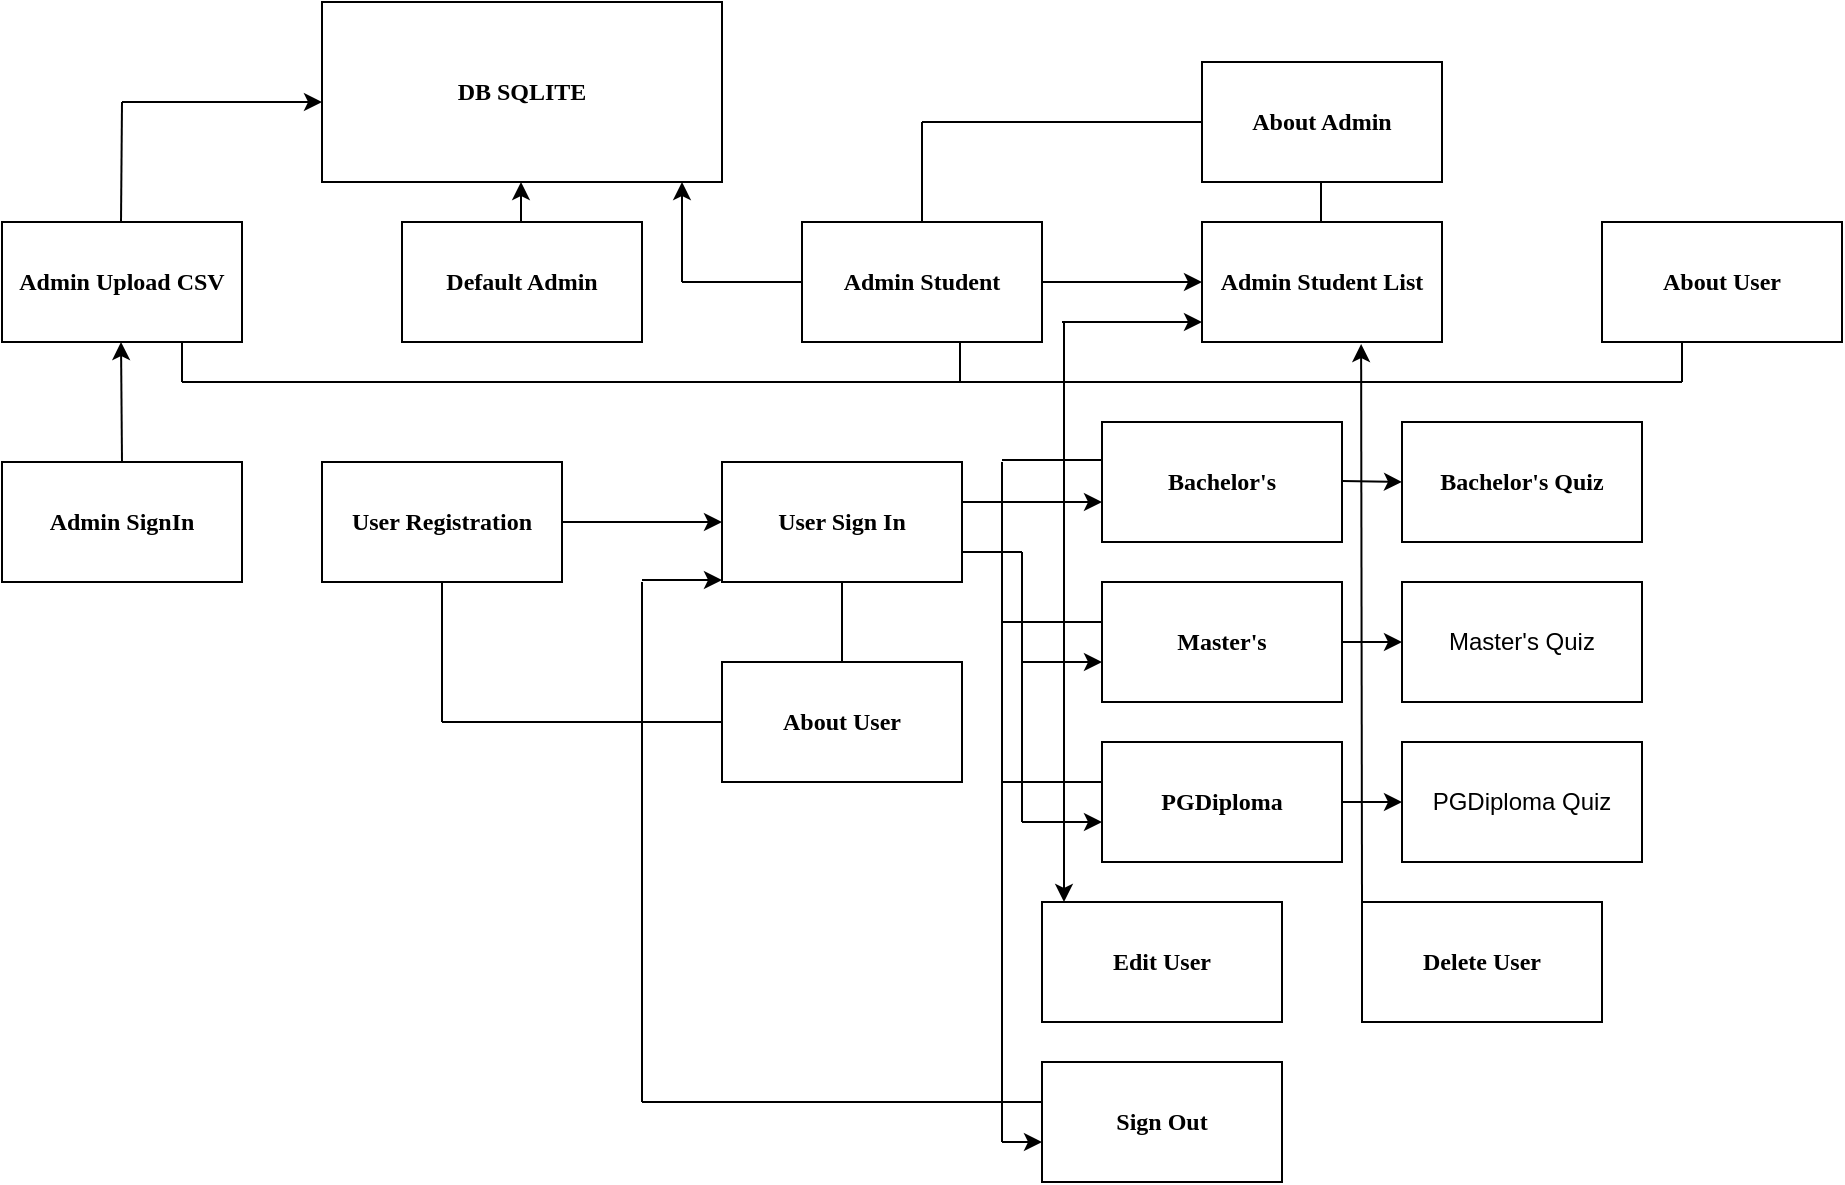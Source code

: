 <mxfile version="24.2.1" type="github">
  <diagram name="Page-1" id="_WHE07SAWM-UD9e7mWyt">
    <mxGraphModel dx="1050" dy="557" grid="1" gridSize="10" guides="1" tooltips="1" connect="1" arrows="1" fold="1" page="1" pageScale="1" pageWidth="850" pageHeight="1100" math="0" shadow="0">
      <root>
        <mxCell id="0" />
        <mxCell id="1" parent="0" />
        <mxCell id="sb6TI0KvWBGxcupaylAa-1" value="&lt;span&gt;&lt;font&gt;Admin Upload CSV&lt;/font&gt;&lt;/span&gt;" style="rounded=0;whiteSpace=wrap;html=1;fontStyle=1;fontFamily=Times New Roman;" vertex="1" parent="1">
          <mxGeometry x="40" y="140" width="120" height="60" as="geometry" />
        </mxCell>
        <mxCell id="sb6TI0KvWBGxcupaylAa-2" value="&lt;span&gt;&lt;font&gt;About Admin&lt;/font&gt;&lt;/span&gt;" style="rounded=0;whiteSpace=wrap;html=1;fontStyle=1;fontFamily=Times New Roman;" vertex="1" parent="1">
          <mxGeometry x="640" y="60" width="120" height="60" as="geometry" />
        </mxCell>
        <mxCell id="sb6TI0KvWBGxcupaylAa-3" value="&lt;span&gt;DB SQLITE&lt;/span&gt;" style="rounded=0;whiteSpace=wrap;html=1;fontFamily=Times New Roman;fontStyle=1" vertex="1" parent="1">
          <mxGeometry x="200" y="30" width="200" height="90" as="geometry" />
        </mxCell>
        <mxCell id="sb6TI0KvWBGxcupaylAa-4" value="&lt;font&gt;Admin Student&lt;/font&gt;" style="rounded=0;whiteSpace=wrap;html=1;fontStyle=1;fontFamily=Times New Roman;" vertex="1" parent="1">
          <mxGeometry x="440" y="140" width="120" height="60" as="geometry" />
        </mxCell>
        <mxCell id="sb6TI0KvWBGxcupaylAa-5" value="&lt;font&gt;Admin Student List&lt;/font&gt;" style="rounded=0;whiteSpace=wrap;html=1;fontStyle=1;fontFamily=Times New Roman;" vertex="1" parent="1">
          <mxGeometry x="640" y="140" width="120" height="60" as="geometry" />
        </mxCell>
        <mxCell id="sb6TI0KvWBGxcupaylAa-6" value="&lt;span&gt;&lt;font&gt;About User&lt;/font&gt;&lt;/span&gt;" style="rounded=0;whiteSpace=wrap;html=1;fontStyle=1;fontFamily=Times New Roman;" vertex="1" parent="1">
          <mxGeometry x="840" y="140" width="120" height="60" as="geometry" />
        </mxCell>
        <mxCell id="sb6TI0KvWBGxcupaylAa-7" value="Default Admin" style="rounded=0;whiteSpace=wrap;html=1;fontFamily=Times New Roman;fontStyle=1" vertex="1" parent="1">
          <mxGeometry x="240" y="140" width="120" height="60" as="geometry" />
        </mxCell>
        <mxCell id="sb6TI0KvWBGxcupaylAa-8" value="&lt;font&gt;&lt;span&gt;Admin SignIn&lt;/span&gt;&lt;/font&gt;" style="rounded=0;whiteSpace=wrap;html=1;fontStyle=1;fontFamily=Times New Roman;" vertex="1" parent="1">
          <mxGeometry x="40" y="260" width="120" height="60" as="geometry" />
        </mxCell>
        <mxCell id="sb6TI0KvWBGxcupaylAa-9" value="User Registration" style="rounded=0;whiteSpace=wrap;html=1;fontStyle=1;fontFamily=Times New Roman;" vertex="1" parent="1">
          <mxGeometry x="200" y="260" width="120" height="60" as="geometry" />
        </mxCell>
        <mxCell id="sb6TI0KvWBGxcupaylAa-11" value="&lt;span&gt;User Sign In&lt;/span&gt;" style="rounded=0;whiteSpace=wrap;html=1;fontFamily=Times New Roman;fontStyle=1" vertex="1" parent="1">
          <mxGeometry x="400" y="260" width="120" height="60" as="geometry" />
        </mxCell>
        <mxCell id="sb6TI0KvWBGxcupaylAa-12" value="&lt;font&gt;&lt;span&gt;About User&lt;/span&gt;&lt;/font&gt;" style="rounded=0;whiteSpace=wrap;html=1;fontFamily=Times New Roman;fontStyle=1" vertex="1" parent="1">
          <mxGeometry x="400" y="360" width="120" height="60" as="geometry" />
        </mxCell>
        <mxCell id="sb6TI0KvWBGxcupaylAa-16" value="" style="endArrow=none;html=1;rounded=0;fontStyle=1;fontFamily=Times New Roman;" edge="1" parent="1">
          <mxGeometry width="50" height="50" relative="1" as="geometry">
            <mxPoint x="99.5" y="140" as="sourcePoint" />
            <mxPoint x="100" y="80" as="targetPoint" />
          </mxGeometry>
        </mxCell>
        <mxCell id="sb6TI0KvWBGxcupaylAa-17" value="" style="endArrow=classic;html=1;rounded=0;fontStyle=1;fontFamily=Times New Roman;" edge="1" parent="1">
          <mxGeometry width="50" height="50" relative="1" as="geometry">
            <mxPoint x="100" y="80" as="sourcePoint" />
            <mxPoint x="200" y="80" as="targetPoint" />
          </mxGeometry>
        </mxCell>
        <mxCell id="sb6TI0KvWBGxcupaylAa-18" value="" style="endArrow=classic;html=1;rounded=0;fontStyle=1;fontFamily=Times New Roman;" edge="1" parent="1">
          <mxGeometry width="50" height="50" relative="1" as="geometry">
            <mxPoint x="299.5" y="140" as="sourcePoint" />
            <mxPoint x="299.5" y="120" as="targetPoint" />
          </mxGeometry>
        </mxCell>
        <mxCell id="sb6TI0KvWBGxcupaylAa-19" value="" style="endArrow=classic;html=1;rounded=0;exitX=0.5;exitY=0;exitDx=0;exitDy=0;fontStyle=1;fontFamily=Times New Roman;" edge="1" parent="1" source="sb6TI0KvWBGxcupaylAa-8">
          <mxGeometry width="50" height="50" relative="1" as="geometry">
            <mxPoint x="99.5" y="250" as="sourcePoint" />
            <mxPoint x="99.5" y="200" as="targetPoint" />
          </mxGeometry>
        </mxCell>
        <mxCell id="sb6TI0KvWBGxcupaylAa-20" value="" style="endArrow=classic;html=1;rounded=0;exitX=1;exitY=0.5;exitDx=0;exitDy=0;entryX=0;entryY=0.5;entryDx=0;entryDy=0;fontStyle=1;fontFamily=Times New Roman;" edge="1" parent="1" source="sb6TI0KvWBGxcupaylAa-9" target="sb6TI0KvWBGxcupaylAa-11">
          <mxGeometry width="50" height="50" relative="1" as="geometry">
            <mxPoint x="400" y="320" as="sourcePoint" />
            <mxPoint x="450" y="270" as="targetPoint" />
          </mxGeometry>
        </mxCell>
        <mxCell id="sb6TI0KvWBGxcupaylAa-21" value="" style="endArrow=none;html=1;rounded=0;exitX=0.5;exitY=1;exitDx=0;exitDy=0;fontStyle=1;fontFamily=Times New Roman;" edge="1" parent="1" source="sb6TI0KvWBGxcupaylAa-9">
          <mxGeometry width="50" height="50" relative="1" as="geometry">
            <mxPoint x="340" y="380" as="sourcePoint" />
            <mxPoint x="260" y="390" as="targetPoint" />
          </mxGeometry>
        </mxCell>
        <mxCell id="sb6TI0KvWBGxcupaylAa-22" value="" style="endArrow=none;html=1;rounded=0;entryX=0;entryY=0.5;entryDx=0;entryDy=0;fontStyle=1;fontFamily=Times New Roman;" edge="1" parent="1" target="sb6TI0KvWBGxcupaylAa-12">
          <mxGeometry width="50" height="50" relative="1" as="geometry">
            <mxPoint x="260" y="390" as="sourcePoint" />
            <mxPoint x="340" y="410" as="targetPoint" />
          </mxGeometry>
        </mxCell>
        <mxCell id="sb6TI0KvWBGxcupaylAa-23" value="" style="endArrow=none;html=1;rounded=0;exitX=0.5;exitY=0;exitDx=0;exitDy=0;entryX=0.5;entryY=1;entryDx=0;entryDy=0;fontStyle=1;fontFamily=Times New Roman;" edge="1" parent="1" source="sb6TI0KvWBGxcupaylAa-12" target="sb6TI0KvWBGxcupaylAa-11">
          <mxGeometry width="50" height="50" relative="1" as="geometry">
            <mxPoint x="470" y="360" as="sourcePoint" />
            <mxPoint x="520" y="310" as="targetPoint" />
          </mxGeometry>
        </mxCell>
        <mxCell id="sb6TI0KvWBGxcupaylAa-25" value="" style="endArrow=none;html=1;rounded=0;fontStyle=1;fontFamily=Times New Roman;" edge="1" parent="1">
          <mxGeometry width="50" height="50" relative="1" as="geometry">
            <mxPoint x="380" y="170" as="sourcePoint" />
            <mxPoint x="440" y="170" as="targetPoint" />
          </mxGeometry>
        </mxCell>
        <mxCell id="sb6TI0KvWBGxcupaylAa-26" value="" style="endArrow=classic;html=1;rounded=0;fontStyle=1;fontFamily=Times New Roman;" edge="1" parent="1">
          <mxGeometry width="50" height="50" relative="1" as="geometry">
            <mxPoint x="380" y="170" as="sourcePoint" />
            <mxPoint x="380" y="120" as="targetPoint" />
          </mxGeometry>
        </mxCell>
        <mxCell id="sb6TI0KvWBGxcupaylAa-27" value="" style="endArrow=none;html=1;rounded=0;fontStyle=1;fontFamily=Times New Roman;" edge="1" parent="1">
          <mxGeometry width="50" height="50" relative="1" as="geometry">
            <mxPoint x="500" y="140" as="sourcePoint" />
            <mxPoint x="500" y="90" as="targetPoint" />
          </mxGeometry>
        </mxCell>
        <mxCell id="sb6TI0KvWBGxcupaylAa-28" value="" style="endArrow=none;html=1;rounded=0;fontStyle=1;fontFamily=Times New Roman;" edge="1" parent="1">
          <mxGeometry width="50" height="50" relative="1" as="geometry">
            <mxPoint x="500" y="90" as="sourcePoint" />
            <mxPoint x="640" y="90" as="targetPoint" />
          </mxGeometry>
        </mxCell>
        <mxCell id="sb6TI0KvWBGxcupaylAa-29" value="" style="endArrow=none;html=1;rounded=0;fontStyle=1;fontFamily=Times New Roman;" edge="1" parent="1">
          <mxGeometry width="50" height="50" relative="1" as="geometry">
            <mxPoint x="699.5" y="140" as="sourcePoint" />
            <mxPoint x="699.5" y="120" as="targetPoint" />
          </mxGeometry>
        </mxCell>
        <mxCell id="sb6TI0KvWBGxcupaylAa-31" value="" style="endArrow=classic;html=1;rounded=0;exitX=1;exitY=0.5;exitDx=0;exitDy=0;entryX=0;entryY=0.5;entryDx=0;entryDy=0;fontStyle=1;fontFamily=Times New Roman;" edge="1" parent="1" source="sb6TI0KvWBGxcupaylAa-4" target="sb6TI0KvWBGxcupaylAa-5">
          <mxGeometry width="50" height="50" relative="1" as="geometry">
            <mxPoint x="570" y="260" as="sourcePoint" />
            <mxPoint x="620" y="210" as="targetPoint" />
          </mxGeometry>
        </mxCell>
        <mxCell id="sb6TI0KvWBGxcupaylAa-32" value="&lt;span&gt;&lt;font&gt;Edit User&lt;/font&gt;&lt;/span&gt;" style="rounded=0;whiteSpace=wrap;html=1;fontStyle=1;fontFamily=Times New Roman;" vertex="1" parent="1">
          <mxGeometry x="560" y="480" width="120" height="60" as="geometry" />
        </mxCell>
        <mxCell id="sb6TI0KvWBGxcupaylAa-33" value="&lt;font&gt;&lt;span&gt;Delete User&lt;/span&gt;&lt;/font&gt;" style="rounded=0;whiteSpace=wrap;html=1;fontStyle=1;fontFamily=Times New Roman;" vertex="1" parent="1">
          <mxGeometry x="720" y="480" width="120" height="60" as="geometry" />
        </mxCell>
        <mxCell id="sb6TI0KvWBGxcupaylAa-35" value="" style="endArrow=classic;html=1;rounded=0;entryX=0.33;entryY=-0.023;entryDx=0;entryDy=0;entryPerimeter=0;fontStyle=1;fontFamily=Times New Roman;" edge="1" parent="1">
          <mxGeometry width="50" height="50" relative="1" as="geometry">
            <mxPoint x="571" y="190" as="sourcePoint" />
            <mxPoint x="571.0" y="480.0" as="targetPoint" />
          </mxGeometry>
        </mxCell>
        <mxCell id="sb6TI0KvWBGxcupaylAa-36" value="" style="endArrow=classic;html=1;rounded=0;fontStyle=1;fontFamily=Times New Roman;" edge="1" parent="1">
          <mxGeometry width="50" height="50" relative="1" as="geometry">
            <mxPoint x="570" y="190" as="sourcePoint" />
            <mxPoint x="640" y="190" as="targetPoint" />
          </mxGeometry>
        </mxCell>
        <mxCell id="sb6TI0KvWBGxcupaylAa-39" value="" style="endArrow=none;html=1;rounded=0;exitX=0.75;exitY=1;exitDx=0;exitDy=0;fontStyle=1;fontFamily=Times New Roman;" edge="1" parent="1" source="sb6TI0KvWBGxcupaylAa-1">
          <mxGeometry width="50" height="50" relative="1" as="geometry">
            <mxPoint x="160" y="250" as="sourcePoint" />
            <mxPoint x="130" y="220" as="targetPoint" />
          </mxGeometry>
        </mxCell>
        <mxCell id="sb6TI0KvWBGxcupaylAa-40" value="" style="endArrow=none;html=1;rounded=0;fontStyle=1;fontFamily=Times New Roman;" edge="1" parent="1">
          <mxGeometry width="50" height="50" relative="1" as="geometry">
            <mxPoint x="130" y="220" as="sourcePoint" />
            <mxPoint x="880" y="220" as="targetPoint" />
          </mxGeometry>
        </mxCell>
        <mxCell id="sb6TI0KvWBGxcupaylAa-41" value="" style="endArrow=none;html=1;rounded=0;fontStyle=1;fontFamily=Times New Roman;" edge="1" parent="1">
          <mxGeometry width="50" height="50" relative="1" as="geometry">
            <mxPoint x="880" y="220" as="sourcePoint" />
            <mxPoint x="880" y="200" as="targetPoint" />
          </mxGeometry>
        </mxCell>
        <mxCell id="sb6TI0KvWBGxcupaylAa-43" value="" style="endArrow=none;html=1;rounded=0;fontStyle=1;fontFamily=Times New Roman;" edge="1" parent="1">
          <mxGeometry width="50" height="50" relative="1" as="geometry">
            <mxPoint x="519" y="220" as="sourcePoint" />
            <mxPoint x="519" y="200" as="targetPoint" />
          </mxGeometry>
        </mxCell>
        <mxCell id="sb6TI0KvWBGxcupaylAa-44" value="PGDiploma" style="rounded=0;whiteSpace=wrap;html=1;fontStyle=1;fontFamily=Times New Roman;" vertex="1" parent="1">
          <mxGeometry x="590" y="400" width="120" height="60" as="geometry" />
        </mxCell>
        <mxCell id="sb6TI0KvWBGxcupaylAa-45" value="Bachelor&#39;s" style="rounded=0;whiteSpace=wrap;html=1;fontFamily=Times New Roman;fontStyle=1" vertex="1" parent="1">
          <mxGeometry x="590" y="240" width="120" height="60" as="geometry" />
        </mxCell>
        <mxCell id="sb6TI0KvWBGxcupaylAa-46" value="Master&#39;s" style="rounded=0;whiteSpace=wrap;html=1;fontStyle=1;fontFamily=Times New Roman;" vertex="1" parent="1">
          <mxGeometry x="590" y="320" width="120" height="60" as="geometry" />
        </mxCell>
        <mxCell id="sb6TI0KvWBGxcupaylAa-47" value="" style="endArrow=classic;html=1;rounded=0;entryX=0.663;entryY=1.017;entryDx=0;entryDy=0;entryPerimeter=0;exitX=0;exitY=0;exitDx=0;exitDy=0;fontStyle=1;fontFamily=Times New Roman;" edge="1" parent="1" source="sb6TI0KvWBGxcupaylAa-33" target="sb6TI0KvWBGxcupaylAa-5">
          <mxGeometry width="50" height="50" relative="1" as="geometry">
            <mxPoint x="720" y="460" as="sourcePoint" />
            <mxPoint x="725" y="190" as="targetPoint" />
          </mxGeometry>
        </mxCell>
        <mxCell id="sb6TI0KvWBGxcupaylAa-50" value="" style="endArrow=classic;html=1;rounded=0;fontStyle=1;fontFamily=Times New Roman;" edge="1" parent="1">
          <mxGeometry width="50" height="50" relative="1" as="geometry">
            <mxPoint x="520" y="280" as="sourcePoint" />
            <mxPoint x="590" y="280" as="targetPoint" />
          </mxGeometry>
        </mxCell>
        <mxCell id="sb6TI0KvWBGxcupaylAa-51" value="" style="endArrow=none;html=1;rounded=0;exitX=1;exitY=0.75;exitDx=0;exitDy=0;fontStyle=1;fontFamily=Times New Roman;" edge="1" parent="1" source="sb6TI0KvWBGxcupaylAa-11">
          <mxGeometry width="50" height="50" relative="1" as="geometry">
            <mxPoint x="520" y="360" as="sourcePoint" />
            <mxPoint x="550" y="305" as="targetPoint" />
          </mxGeometry>
        </mxCell>
        <mxCell id="sb6TI0KvWBGxcupaylAa-52" value="" style="endArrow=none;html=1;rounded=0;fontStyle=1;fontFamily=Times New Roman;" edge="1" parent="1">
          <mxGeometry width="50" height="50" relative="1" as="geometry">
            <mxPoint x="550" y="360" as="sourcePoint" />
            <mxPoint x="550" y="305" as="targetPoint" />
          </mxGeometry>
        </mxCell>
        <mxCell id="sb6TI0KvWBGxcupaylAa-53" value="" style="endArrow=classic;html=1;rounded=0;fontStyle=1;fontFamily=Times New Roman;" edge="1" parent="1">
          <mxGeometry width="50" height="50" relative="1" as="geometry">
            <mxPoint x="550" y="360" as="sourcePoint" />
            <mxPoint x="590" y="360" as="targetPoint" />
          </mxGeometry>
        </mxCell>
        <mxCell id="sb6TI0KvWBGxcupaylAa-54" value="" style="endArrow=none;html=1;rounded=0;fontStyle=1;fontFamily=Times New Roman;" edge="1" parent="1">
          <mxGeometry width="50" height="50" relative="1" as="geometry">
            <mxPoint x="550" y="440" as="sourcePoint" />
            <mxPoint x="550" y="360" as="targetPoint" />
          </mxGeometry>
        </mxCell>
        <mxCell id="sb6TI0KvWBGxcupaylAa-55" value="" style="endArrow=classic;html=1;rounded=0;fontStyle=1;fontFamily=Times New Roman;" edge="1" parent="1">
          <mxGeometry width="50" height="50" relative="1" as="geometry">
            <mxPoint x="550" y="440" as="sourcePoint" />
            <mxPoint x="590" y="440" as="targetPoint" />
          </mxGeometry>
        </mxCell>
        <mxCell id="sb6TI0KvWBGxcupaylAa-56" value="Sign Out" style="rounded=0;whiteSpace=wrap;html=1;fontStyle=1;fontFamily=Times New Roman;" vertex="1" parent="1">
          <mxGeometry x="560" y="560" width="120" height="60" as="geometry" />
        </mxCell>
        <mxCell id="sb6TI0KvWBGxcupaylAa-57" value="" style="endArrow=none;html=1;rounded=0;fontStyle=1;fontFamily=Times New Roman;" edge="1" parent="1">
          <mxGeometry width="50" height="50" relative="1" as="geometry">
            <mxPoint x="540" y="259" as="sourcePoint" />
            <mxPoint x="590" y="259" as="targetPoint" />
          </mxGeometry>
        </mxCell>
        <mxCell id="sb6TI0KvWBGxcupaylAa-58" value="" style="endArrow=none;html=1;rounded=0;fontStyle=1;fontFamily=Times New Roman;" edge="1" parent="1">
          <mxGeometry width="50" height="50" relative="1" as="geometry">
            <mxPoint x="540" y="600" as="sourcePoint" />
            <mxPoint x="540" y="260" as="targetPoint" />
          </mxGeometry>
        </mxCell>
        <mxCell id="sb6TI0KvWBGxcupaylAa-59" value="" style="endArrow=classic;html=1;rounded=0;fontStyle=1;fontFamily=Times New Roman;" edge="1" parent="1">
          <mxGeometry width="50" height="50" relative="1" as="geometry">
            <mxPoint x="540" y="600" as="sourcePoint" />
            <mxPoint x="560" y="600" as="targetPoint" />
          </mxGeometry>
        </mxCell>
        <mxCell id="sb6TI0KvWBGxcupaylAa-60" value="" style="endArrow=none;html=1;rounded=0;fontStyle=1;fontFamily=Times New Roman;" edge="1" parent="1">
          <mxGeometry width="50" height="50" relative="1" as="geometry">
            <mxPoint x="540" y="340" as="sourcePoint" />
            <mxPoint x="590" y="340" as="targetPoint" />
          </mxGeometry>
        </mxCell>
        <mxCell id="sb6TI0KvWBGxcupaylAa-61" value="" style="endArrow=none;html=1;rounded=0;fontStyle=1;fontFamily=Times New Roman;" edge="1" parent="1">
          <mxGeometry width="50" height="50" relative="1" as="geometry">
            <mxPoint x="540" y="420" as="sourcePoint" />
            <mxPoint x="590" y="420" as="targetPoint" />
          </mxGeometry>
        </mxCell>
        <mxCell id="sb6TI0KvWBGxcupaylAa-62" value="" style="endArrow=none;html=1;rounded=0;fontStyle=1;fontFamily=Times New Roman;" edge="1" parent="1">
          <mxGeometry width="50" height="50" relative="1" as="geometry">
            <mxPoint x="360" y="580" as="sourcePoint" />
            <mxPoint x="560" y="580" as="targetPoint" />
          </mxGeometry>
        </mxCell>
        <mxCell id="sb6TI0KvWBGxcupaylAa-63" value="" style="endArrow=none;html=1;rounded=0;fontStyle=1;fontFamily=Times New Roman;" edge="1" parent="1">
          <mxGeometry width="50" height="50" relative="1" as="geometry">
            <mxPoint x="360" y="580" as="sourcePoint" />
            <mxPoint x="360" y="320" as="targetPoint" />
          </mxGeometry>
        </mxCell>
        <mxCell id="sb6TI0KvWBGxcupaylAa-65" value="" style="endArrow=classic;html=1;rounded=0;fontStyle=1;fontFamily=Times New Roman;" edge="1" parent="1">
          <mxGeometry width="50" height="50" relative="1" as="geometry">
            <mxPoint x="360" y="319" as="sourcePoint" />
            <mxPoint x="400" y="319" as="targetPoint" />
          </mxGeometry>
        </mxCell>
        <mxCell id="sb6TI0KvWBGxcupaylAa-66" value="Bachelor&#39;s Quiz" style="rounded=0;whiteSpace=wrap;html=1;fontStyle=1;fontFamily=Times New Roman;" vertex="1" parent="1">
          <mxGeometry x="740" y="240" width="120" height="60" as="geometry" />
        </mxCell>
        <mxCell id="sb6TI0KvWBGxcupaylAa-68" value="" style="endArrow=classic;html=1;rounded=0;fontStyle=1;fontFamily=Times New Roman;" edge="1" parent="1">
          <mxGeometry width="50" height="50" relative="1" as="geometry">
            <mxPoint x="710" y="269.5" as="sourcePoint" />
            <mxPoint x="740" y="270" as="targetPoint" />
          </mxGeometry>
        </mxCell>
        <mxCell id="sb6TI0KvWBGxcupaylAa-69" value="Master&#39;s Quiz" style="rounded=0;whiteSpace=wrap;html=1;" vertex="1" parent="1">
          <mxGeometry x="740" y="320" width="120" height="60" as="geometry" />
        </mxCell>
        <mxCell id="sb6TI0KvWBGxcupaylAa-70" value="" style="endArrow=classic;html=1;rounded=0;exitX=1;exitY=0.5;exitDx=0;exitDy=0;entryX=0;entryY=0.5;entryDx=0;entryDy=0;" edge="1" parent="1" source="sb6TI0KvWBGxcupaylAa-46" target="sb6TI0KvWBGxcupaylAa-69">
          <mxGeometry width="50" height="50" relative="1" as="geometry">
            <mxPoint x="800" y="460" as="sourcePoint" />
            <mxPoint x="850" y="410" as="targetPoint" />
          </mxGeometry>
        </mxCell>
        <mxCell id="sb6TI0KvWBGxcupaylAa-71" value="PGDiploma Quiz" style="rounded=0;whiteSpace=wrap;html=1;" vertex="1" parent="1">
          <mxGeometry x="740" y="400" width="120" height="60" as="geometry" />
        </mxCell>
        <mxCell id="sb6TI0KvWBGxcupaylAa-72" value="" style="endArrow=classic;html=1;rounded=0;exitX=1;exitY=0.5;exitDx=0;exitDy=0;entryX=0;entryY=0.5;entryDx=0;entryDy=0;" edge="1" parent="1" source="sb6TI0KvWBGxcupaylAa-44" target="sb6TI0KvWBGxcupaylAa-71">
          <mxGeometry width="50" height="50" relative="1" as="geometry">
            <mxPoint x="720" y="450" as="sourcePoint" />
            <mxPoint x="770" y="400" as="targetPoint" />
          </mxGeometry>
        </mxCell>
      </root>
    </mxGraphModel>
  </diagram>
</mxfile>
